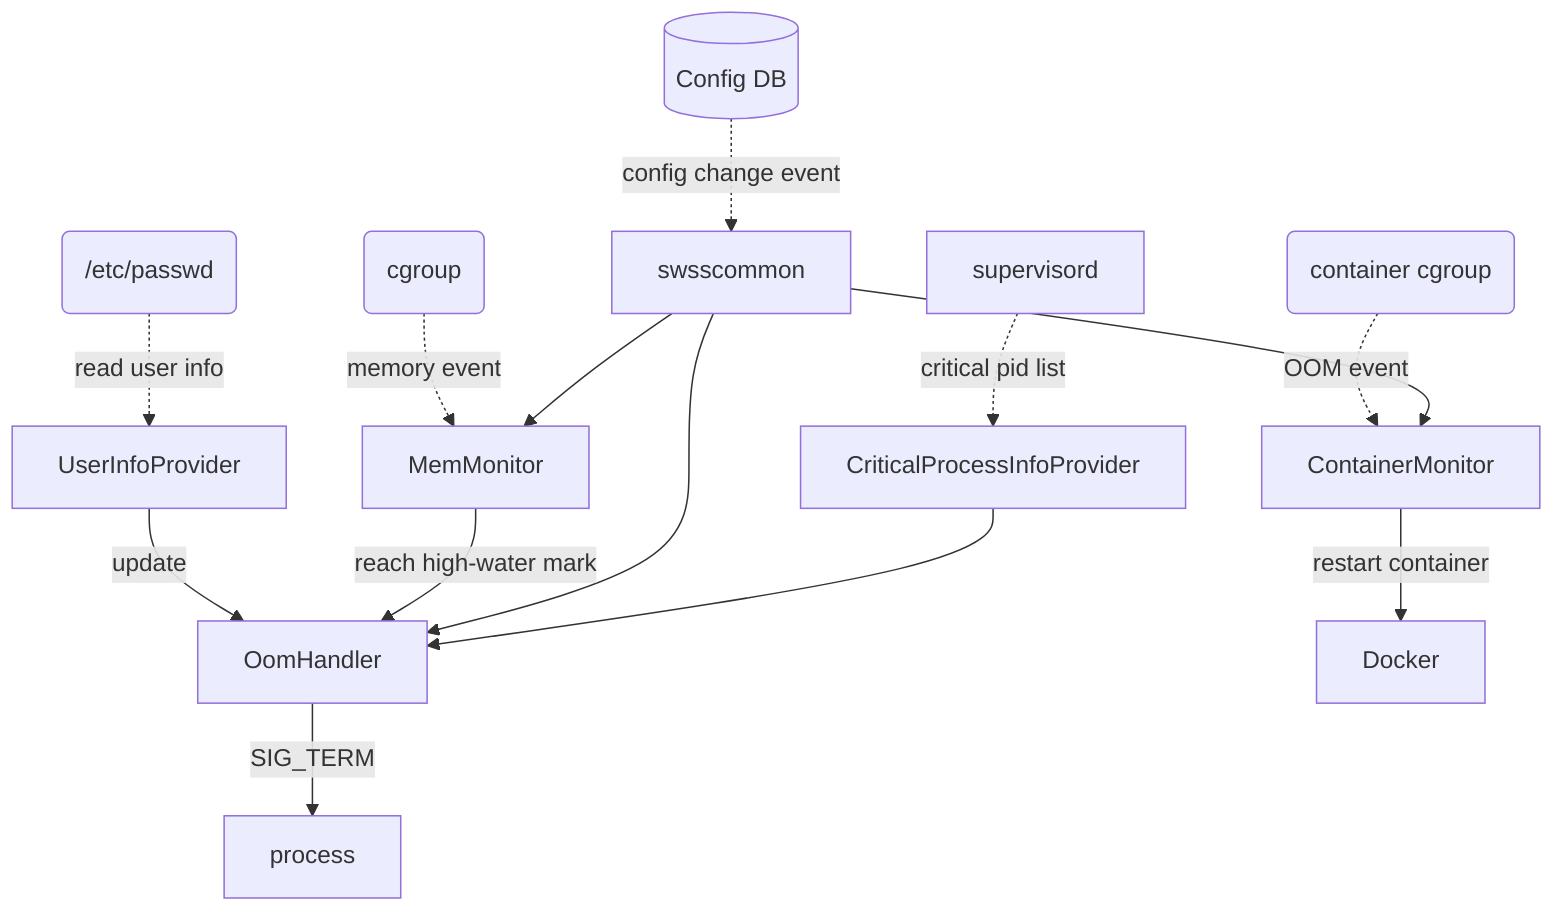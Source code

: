 graph TD;
%% USER information provider response for get user information from /etc/passwd
passwd(/etc/passwd) -. read user info .-> userinfoprovider[UserInfoProvider];
userinfoprovider -- update --> oomhandler[OomHandler];

%% Memory monitor response for minitor memory utilzation
cgroup(cgroup) -. memory event .-> memmonitor[MemMonitor]
memmonitor -- reach high-water mark --> oomhandler[OomHandler]

%% Container monitor response for minitor memory utilzation
containercgroup(container cgroup) -. OOM event .-> containermonitor[ContainerMonitor]
containermonitor -- restart container --> docker[Docker]

%% Config provider response for monitor and get latest OOMD config
confdb[(Config DB)] -. config change event .-> swsscommon[swsscommon]
swsscommon --> memmonitor
swsscommon --> containermonitor
swsscommon --> oomhandler

%% Config provider response for monitor and get latest OOMD config
supervisord[supervisord] -. critical pid list .-> CriticalProcessInfoProvider[CriticalProcessInfoProvider]
CriticalProcessInfoProvider --> oomhandler

%% OOM handler will terminate process
oomhandler -- SIG_TERM--> process[process]